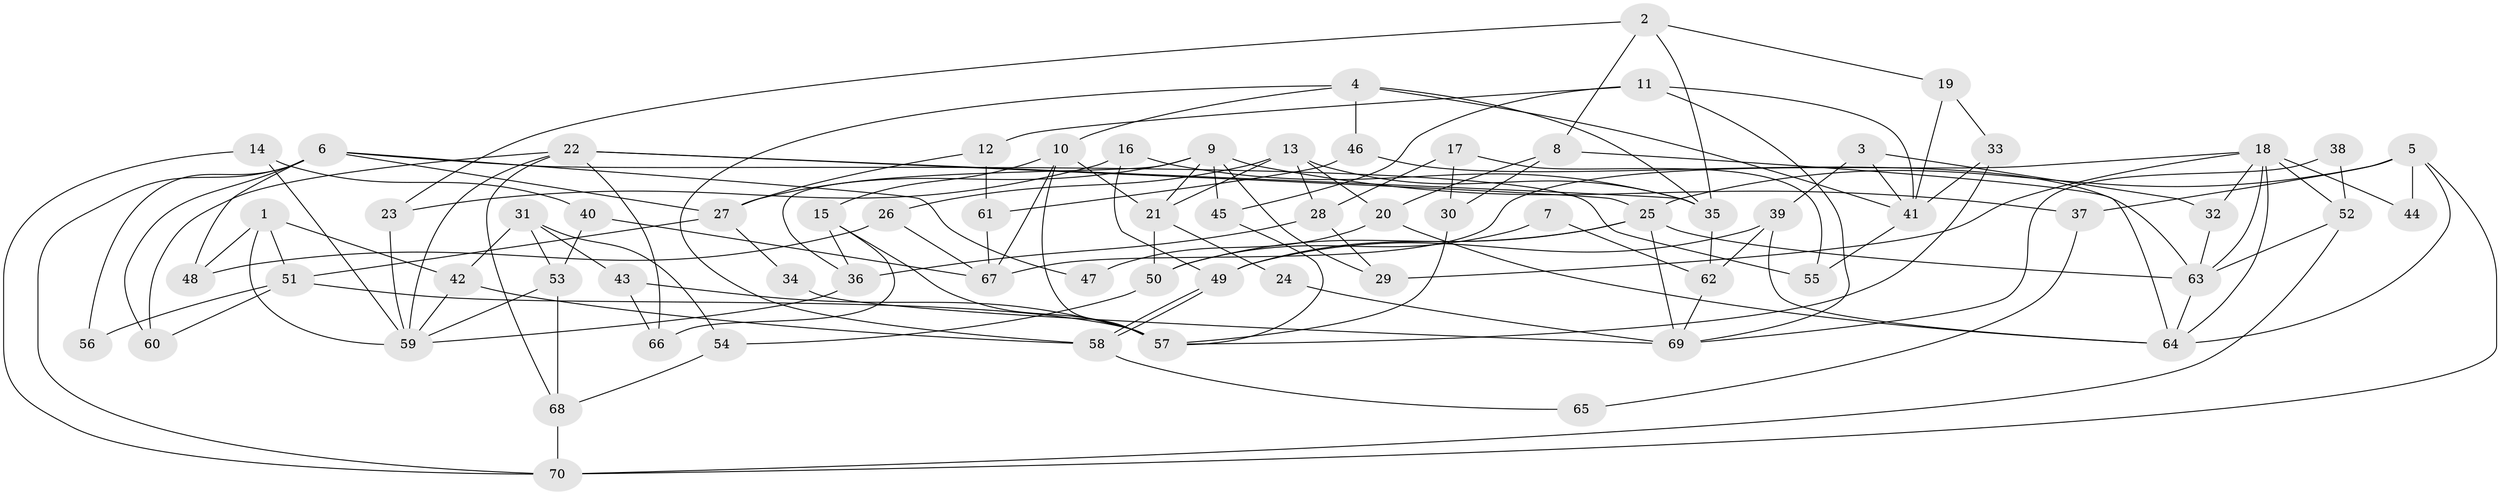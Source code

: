 // coarse degree distribution, {5: 0.20408163265306123, 3: 0.24489795918367346, 7: 0.14285714285714285, 8: 0.04081632653061224, 2: 0.10204081632653061, 9: 0.02040816326530612, 4: 0.12244897959183673, 6: 0.12244897959183673}
// Generated by graph-tools (version 1.1) at 2025/24/03/03/25 07:24:01]
// undirected, 70 vertices, 140 edges
graph export_dot {
graph [start="1"]
  node [color=gray90,style=filled];
  1;
  2;
  3;
  4;
  5;
  6;
  7;
  8;
  9;
  10;
  11;
  12;
  13;
  14;
  15;
  16;
  17;
  18;
  19;
  20;
  21;
  22;
  23;
  24;
  25;
  26;
  27;
  28;
  29;
  30;
  31;
  32;
  33;
  34;
  35;
  36;
  37;
  38;
  39;
  40;
  41;
  42;
  43;
  44;
  45;
  46;
  47;
  48;
  49;
  50;
  51;
  52;
  53;
  54;
  55;
  56;
  57;
  58;
  59;
  60;
  61;
  62;
  63;
  64;
  65;
  66;
  67;
  68;
  69;
  70;
  1 -- 42;
  1 -- 51;
  1 -- 48;
  1 -- 59;
  2 -- 35;
  2 -- 23;
  2 -- 8;
  2 -- 19;
  3 -- 41;
  3 -- 39;
  3 -- 32;
  4 -- 10;
  4 -- 41;
  4 -- 35;
  4 -- 46;
  4 -- 58;
  5 -- 64;
  5 -- 70;
  5 -- 25;
  5 -- 37;
  5 -- 44;
  6 -- 27;
  6 -- 55;
  6 -- 47;
  6 -- 48;
  6 -- 56;
  6 -- 60;
  6 -- 70;
  7 -- 62;
  7 -- 50;
  8 -- 20;
  8 -- 30;
  8 -- 64;
  9 -- 36;
  9 -- 21;
  9 -- 27;
  9 -- 29;
  9 -- 37;
  9 -- 45;
  10 -- 67;
  10 -- 15;
  10 -- 21;
  10 -- 57;
  11 -- 69;
  11 -- 45;
  11 -- 12;
  11 -- 41;
  12 -- 27;
  12 -- 61;
  13 -- 26;
  13 -- 35;
  13 -- 20;
  13 -- 21;
  13 -- 28;
  14 -- 70;
  14 -- 40;
  14 -- 59;
  15 -- 36;
  15 -- 66;
  15 -- 57;
  16 -- 49;
  16 -- 35;
  16 -- 23;
  17 -- 30;
  17 -- 28;
  17 -- 55;
  18 -- 32;
  18 -- 64;
  18 -- 29;
  18 -- 44;
  18 -- 52;
  18 -- 63;
  18 -- 67;
  19 -- 33;
  19 -- 41;
  20 -- 64;
  20 -- 47;
  21 -- 24;
  21 -- 50;
  22 -- 25;
  22 -- 59;
  22 -- 35;
  22 -- 60;
  22 -- 66;
  22 -- 68;
  23 -- 59;
  24 -- 69;
  25 -- 63;
  25 -- 49;
  25 -- 50;
  25 -- 69;
  26 -- 48;
  26 -- 67;
  27 -- 51;
  27 -- 34;
  28 -- 29;
  28 -- 36;
  30 -- 57;
  31 -- 42;
  31 -- 53;
  31 -- 43;
  31 -- 54;
  32 -- 63;
  33 -- 57;
  33 -- 41;
  34 -- 69;
  35 -- 62;
  36 -- 59;
  37 -- 65;
  38 -- 69;
  38 -- 52;
  39 -- 64;
  39 -- 49;
  39 -- 62;
  40 -- 53;
  40 -- 67;
  41 -- 55;
  42 -- 58;
  42 -- 59;
  43 -- 57;
  43 -- 66;
  45 -- 57;
  46 -- 63;
  46 -- 61;
  49 -- 58;
  49 -- 58;
  50 -- 54;
  51 -- 57;
  51 -- 60;
  51 -- 56;
  52 -- 70;
  52 -- 63;
  53 -- 59;
  53 -- 68;
  54 -- 68;
  58 -- 65;
  61 -- 67;
  62 -- 69;
  63 -- 64;
  68 -- 70;
}
